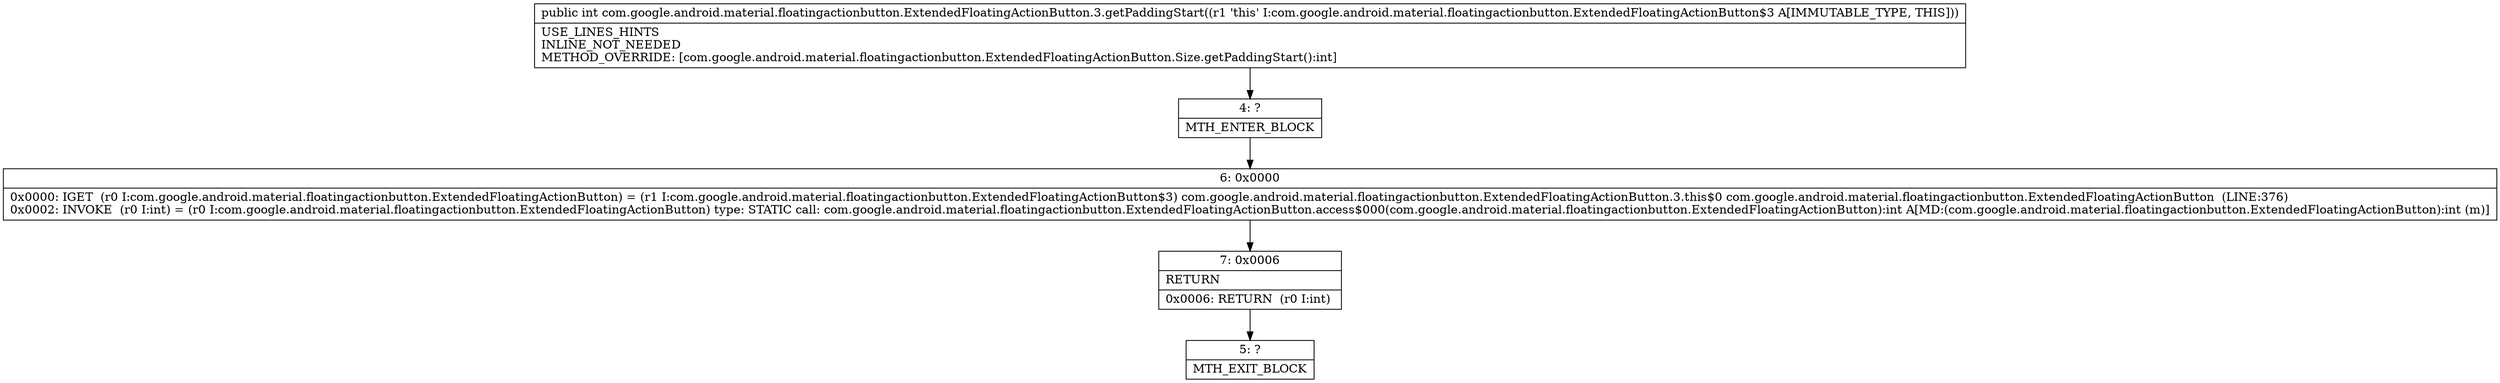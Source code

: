 digraph "CFG forcom.google.android.material.floatingactionbutton.ExtendedFloatingActionButton.3.getPaddingStart()I" {
Node_4 [shape=record,label="{4\:\ ?|MTH_ENTER_BLOCK\l}"];
Node_6 [shape=record,label="{6\:\ 0x0000|0x0000: IGET  (r0 I:com.google.android.material.floatingactionbutton.ExtendedFloatingActionButton) = (r1 I:com.google.android.material.floatingactionbutton.ExtendedFloatingActionButton$3) com.google.android.material.floatingactionbutton.ExtendedFloatingActionButton.3.this$0 com.google.android.material.floatingactionbutton.ExtendedFloatingActionButton  (LINE:376)\l0x0002: INVOKE  (r0 I:int) = (r0 I:com.google.android.material.floatingactionbutton.ExtendedFloatingActionButton) type: STATIC call: com.google.android.material.floatingactionbutton.ExtendedFloatingActionButton.access$000(com.google.android.material.floatingactionbutton.ExtendedFloatingActionButton):int A[MD:(com.google.android.material.floatingactionbutton.ExtendedFloatingActionButton):int (m)]\l}"];
Node_7 [shape=record,label="{7\:\ 0x0006|RETURN\l|0x0006: RETURN  (r0 I:int) \l}"];
Node_5 [shape=record,label="{5\:\ ?|MTH_EXIT_BLOCK\l}"];
MethodNode[shape=record,label="{public int com.google.android.material.floatingactionbutton.ExtendedFloatingActionButton.3.getPaddingStart((r1 'this' I:com.google.android.material.floatingactionbutton.ExtendedFloatingActionButton$3 A[IMMUTABLE_TYPE, THIS]))  | USE_LINES_HINTS\lINLINE_NOT_NEEDED\lMETHOD_OVERRIDE: [com.google.android.material.floatingactionbutton.ExtendedFloatingActionButton.Size.getPaddingStart():int]\l}"];
MethodNode -> Node_4;Node_4 -> Node_6;
Node_6 -> Node_7;
Node_7 -> Node_5;
}


